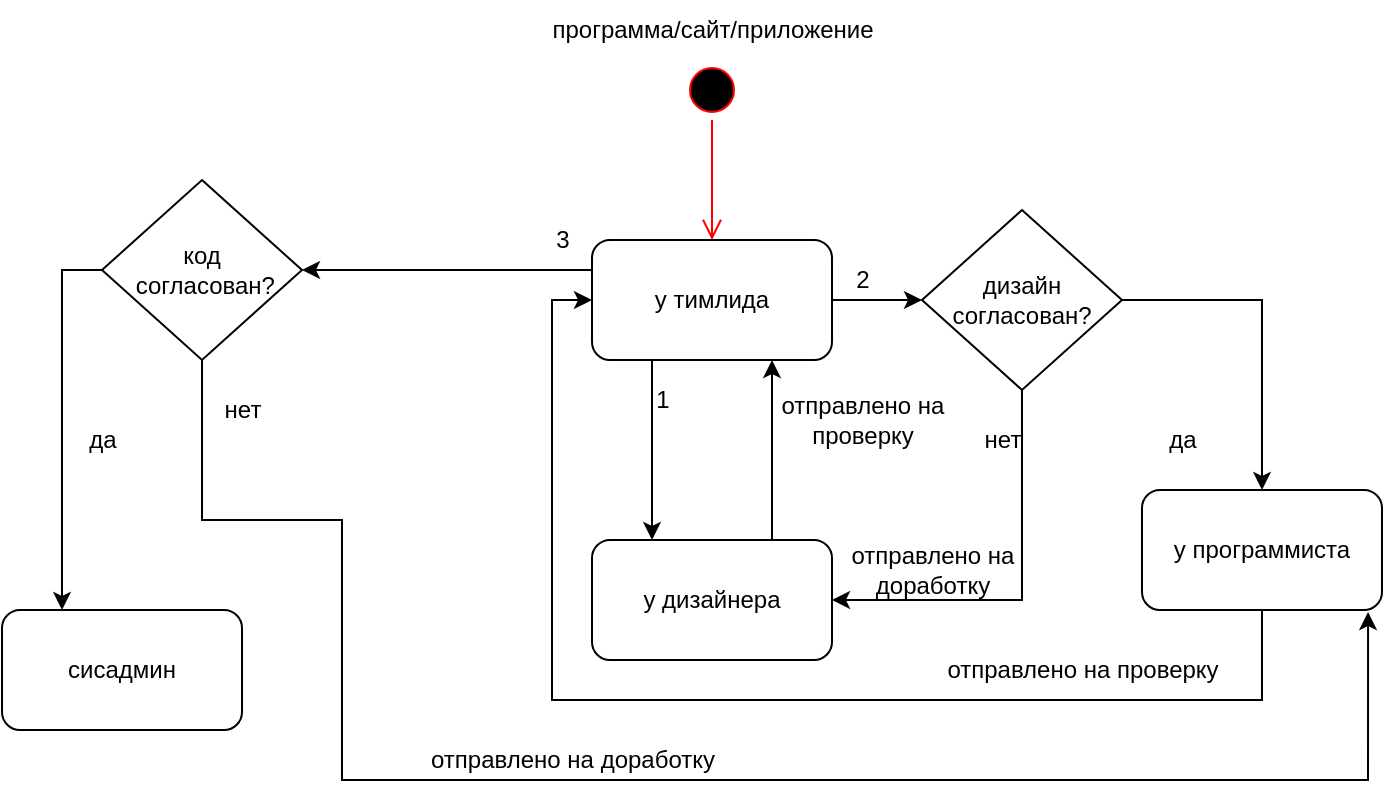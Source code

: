 <mxfile version="20.7.4" type="github">
  <diagram id="RBW8YgJ8qPyRojSvBMn7" name="Страница 1">
    <mxGraphModel dx="880" dy="452" grid="1" gridSize="10" guides="1" tooltips="1" connect="1" arrows="1" fold="1" page="1" pageScale="1" pageWidth="827" pageHeight="1169" math="0" shadow="0">
      <root>
        <mxCell id="0" />
        <mxCell id="1" parent="0" />
        <mxCell id="bIkbWOuWZjCxLQXO5dHz-1" value="" style="ellipse;html=1;shape=startState;fillColor=#000000;strokeColor=#ff0000;" vertex="1" parent="1">
          <mxGeometry x="340" y="40" width="30" height="30" as="geometry" />
        </mxCell>
        <mxCell id="bIkbWOuWZjCxLQXO5dHz-2" value="" style="edgeStyle=orthogonalEdgeStyle;html=1;verticalAlign=bottom;endArrow=open;endSize=8;strokeColor=#ff0000;rounded=0;" edge="1" source="bIkbWOuWZjCxLQXO5dHz-1" parent="1">
          <mxGeometry relative="1" as="geometry">
            <mxPoint x="355" y="130" as="targetPoint" />
          </mxGeometry>
        </mxCell>
        <mxCell id="bIkbWOuWZjCxLQXO5dHz-3" value="программа/сайт/приложение" style="text;html=1;align=center;verticalAlign=middle;resizable=0;points=[];autosize=1;strokeColor=none;fillColor=none;" vertex="1" parent="1">
          <mxGeometry x="265" y="10" width="180" height="30" as="geometry" />
        </mxCell>
        <mxCell id="bIkbWOuWZjCxLQXO5dHz-16" style="edgeStyle=orthogonalEdgeStyle;rounded=0;orthogonalLoop=1;jettySize=auto;html=1;exitX=0.25;exitY=1;exitDx=0;exitDy=0;entryX=0.25;entryY=0;entryDx=0;entryDy=0;" edge="1" parent="1" source="bIkbWOuWZjCxLQXO5dHz-5" target="bIkbWOuWZjCxLQXO5dHz-6">
          <mxGeometry relative="1" as="geometry" />
        </mxCell>
        <mxCell id="bIkbWOuWZjCxLQXO5dHz-20" style="edgeStyle=orthogonalEdgeStyle;rounded=0;orthogonalLoop=1;jettySize=auto;html=1;exitX=1;exitY=0.5;exitDx=0;exitDy=0;entryX=0;entryY=0.5;entryDx=0;entryDy=0;" edge="1" parent="1" source="bIkbWOuWZjCxLQXO5dHz-5" target="bIkbWOuWZjCxLQXO5dHz-15">
          <mxGeometry relative="1" as="geometry" />
        </mxCell>
        <mxCell id="bIkbWOuWZjCxLQXO5dHz-28" style="edgeStyle=orthogonalEdgeStyle;rounded=0;orthogonalLoop=1;jettySize=auto;html=1;exitX=0;exitY=0.25;exitDx=0;exitDy=0;" edge="1" parent="1" source="bIkbWOuWZjCxLQXO5dHz-5">
          <mxGeometry relative="1" as="geometry">
            <mxPoint x="150" y="145" as="targetPoint" />
          </mxGeometry>
        </mxCell>
        <mxCell id="bIkbWOuWZjCxLQXO5dHz-5" value="у тимлида" style="rounded=1;whiteSpace=wrap;html=1;" vertex="1" parent="1">
          <mxGeometry x="295" y="130" width="120" height="60" as="geometry" />
        </mxCell>
        <mxCell id="bIkbWOuWZjCxLQXO5dHz-17" style="edgeStyle=orthogonalEdgeStyle;rounded=0;orthogonalLoop=1;jettySize=auto;html=1;exitX=0.75;exitY=0;exitDx=0;exitDy=0;entryX=0.75;entryY=1;entryDx=0;entryDy=0;" edge="1" parent="1" source="bIkbWOuWZjCxLQXO5dHz-6" target="bIkbWOuWZjCxLQXO5dHz-5">
          <mxGeometry relative="1" as="geometry" />
        </mxCell>
        <mxCell id="bIkbWOuWZjCxLQXO5dHz-6" value="у дизайнера" style="rounded=1;whiteSpace=wrap;html=1;" vertex="1" parent="1">
          <mxGeometry x="295" y="280" width="120" height="60" as="geometry" />
        </mxCell>
        <mxCell id="bIkbWOuWZjCxLQXO5dHz-8" value="отправлено на&lt;br&gt;доработку" style="text;html=1;align=center;verticalAlign=middle;resizable=0;points=[];autosize=1;strokeColor=none;fillColor=none;" vertex="1" parent="1">
          <mxGeometry x="415" y="275" width="100" height="40" as="geometry" />
        </mxCell>
        <mxCell id="bIkbWOuWZjCxLQXO5dHz-26" style="edgeStyle=orthogonalEdgeStyle;rounded=0;orthogonalLoop=1;jettySize=auto;html=1;exitX=0.5;exitY=1;exitDx=0;exitDy=0;entryX=0;entryY=0.5;entryDx=0;entryDy=0;" edge="1" parent="1" source="bIkbWOuWZjCxLQXO5dHz-10" target="bIkbWOuWZjCxLQXO5dHz-5">
          <mxGeometry relative="1" as="geometry">
            <Array as="points">
              <mxPoint x="630" y="360" />
              <mxPoint x="275" y="360" />
              <mxPoint x="275" y="160" />
            </Array>
          </mxGeometry>
        </mxCell>
        <mxCell id="bIkbWOuWZjCxLQXO5dHz-10" value="у программиста" style="rounded=1;whiteSpace=wrap;html=1;" vertex="1" parent="1">
          <mxGeometry x="570" y="255" width="120" height="60" as="geometry" />
        </mxCell>
        <mxCell id="bIkbWOuWZjCxLQXO5dHz-21" style="edgeStyle=orthogonalEdgeStyle;rounded=0;orthogonalLoop=1;jettySize=auto;html=1;exitX=1;exitY=0.5;exitDx=0;exitDy=0;" edge="1" parent="1" source="bIkbWOuWZjCxLQXO5dHz-15" target="bIkbWOuWZjCxLQXO5dHz-10">
          <mxGeometry relative="1" as="geometry" />
        </mxCell>
        <mxCell id="bIkbWOuWZjCxLQXO5dHz-23" style="edgeStyle=orthogonalEdgeStyle;rounded=0;orthogonalLoop=1;jettySize=auto;html=1;exitX=0.5;exitY=1;exitDx=0;exitDy=0;entryX=1;entryY=0.5;entryDx=0;entryDy=0;" edge="1" parent="1" source="bIkbWOuWZjCxLQXO5dHz-15" target="bIkbWOuWZjCxLQXO5dHz-6">
          <mxGeometry relative="1" as="geometry" />
        </mxCell>
        <mxCell id="bIkbWOuWZjCxLQXO5dHz-15" value="дизайн согласован?" style="rhombus;whiteSpace=wrap;html=1;" vertex="1" parent="1">
          <mxGeometry x="460" y="115" width="100" height="90" as="geometry" />
        </mxCell>
        <mxCell id="bIkbWOuWZjCxLQXO5dHz-19" value="отправлено на&lt;br&gt;проверку" style="text;html=1;align=center;verticalAlign=middle;resizable=0;points=[];autosize=1;strokeColor=none;fillColor=none;" vertex="1" parent="1">
          <mxGeometry x="380" y="200" width="100" height="40" as="geometry" />
        </mxCell>
        <mxCell id="bIkbWOuWZjCxLQXO5dHz-22" value="да" style="text;html=1;align=center;verticalAlign=middle;resizable=0;points=[];autosize=1;strokeColor=none;fillColor=none;" vertex="1" parent="1">
          <mxGeometry x="570" y="215" width="40" height="30" as="geometry" />
        </mxCell>
        <mxCell id="bIkbWOuWZjCxLQXO5dHz-24" value="нет" style="text;html=1;align=center;verticalAlign=middle;resizable=0;points=[];autosize=1;strokeColor=none;fillColor=none;" vertex="1" parent="1">
          <mxGeometry x="480" y="215" width="40" height="30" as="geometry" />
        </mxCell>
        <mxCell id="bIkbWOuWZjCxLQXO5dHz-25" value="сисадмин" style="rounded=1;whiteSpace=wrap;html=1;" vertex="1" parent="1">
          <mxGeometry y="315" width="120" height="60" as="geometry" />
        </mxCell>
        <mxCell id="bIkbWOuWZjCxLQXO5dHz-27" value="отправлено на проверку" style="text;html=1;align=center;verticalAlign=middle;resizable=0;points=[];autosize=1;strokeColor=none;fillColor=none;" vertex="1" parent="1">
          <mxGeometry x="460" y="330" width="160" height="30" as="geometry" />
        </mxCell>
        <mxCell id="bIkbWOuWZjCxLQXO5dHz-32" style="edgeStyle=orthogonalEdgeStyle;rounded=0;orthogonalLoop=1;jettySize=auto;html=1;exitX=0;exitY=0.5;exitDx=0;exitDy=0;entryX=0.25;entryY=0;entryDx=0;entryDy=0;" edge="1" parent="1" source="bIkbWOuWZjCxLQXO5dHz-29" target="bIkbWOuWZjCxLQXO5dHz-25">
          <mxGeometry relative="1" as="geometry" />
        </mxCell>
        <mxCell id="bIkbWOuWZjCxLQXO5dHz-34" style="edgeStyle=orthogonalEdgeStyle;rounded=0;orthogonalLoop=1;jettySize=auto;html=1;exitX=0.5;exitY=1;exitDx=0;exitDy=0;entryX=0.942;entryY=1.017;entryDx=0;entryDy=0;entryPerimeter=0;" edge="1" parent="1" source="bIkbWOuWZjCxLQXO5dHz-29" target="bIkbWOuWZjCxLQXO5dHz-10">
          <mxGeometry relative="1" as="geometry">
            <Array as="points">
              <mxPoint x="100" y="270" />
              <mxPoint x="170" y="270" />
              <mxPoint x="170" y="400" />
              <mxPoint x="683" y="400" />
            </Array>
          </mxGeometry>
        </mxCell>
        <mxCell id="bIkbWOuWZjCxLQXO5dHz-29" value="код&lt;br&gt;&amp;nbsp;согласован?" style="rhombus;whiteSpace=wrap;html=1;" vertex="1" parent="1">
          <mxGeometry x="50" y="100" width="100" height="90" as="geometry" />
        </mxCell>
        <mxCell id="bIkbWOuWZjCxLQXO5dHz-31" value="да" style="text;html=1;align=center;verticalAlign=middle;resizable=0;points=[];autosize=1;strokeColor=none;fillColor=none;" vertex="1" parent="1">
          <mxGeometry x="30" y="215" width="40" height="30" as="geometry" />
        </mxCell>
        <mxCell id="bIkbWOuWZjCxLQXO5dHz-35" value="нет" style="text;html=1;align=center;verticalAlign=middle;resizable=0;points=[];autosize=1;strokeColor=none;fillColor=none;" vertex="1" parent="1">
          <mxGeometry x="100" y="200" width="40" height="30" as="geometry" />
        </mxCell>
        <mxCell id="bIkbWOuWZjCxLQXO5dHz-37" value="отправлено на доработку" style="text;html=1;align=center;verticalAlign=middle;resizable=0;points=[];autosize=1;strokeColor=none;fillColor=none;" vertex="1" parent="1">
          <mxGeometry x="200" y="375" width="170" height="30" as="geometry" />
        </mxCell>
        <mxCell id="bIkbWOuWZjCxLQXO5dHz-38" value="1" style="text;html=1;align=center;verticalAlign=middle;resizable=0;points=[];autosize=1;strokeColor=none;fillColor=none;" vertex="1" parent="1">
          <mxGeometry x="315" y="195" width="30" height="30" as="geometry" />
        </mxCell>
        <mxCell id="bIkbWOuWZjCxLQXO5dHz-40" value="2" style="text;html=1;align=center;verticalAlign=middle;resizable=0;points=[];autosize=1;strokeColor=none;fillColor=none;" vertex="1" parent="1">
          <mxGeometry x="415" y="135" width="30" height="30" as="geometry" />
        </mxCell>
        <mxCell id="bIkbWOuWZjCxLQXO5dHz-41" value="3" style="text;html=1;align=center;verticalAlign=middle;resizable=0;points=[];autosize=1;strokeColor=none;fillColor=none;" vertex="1" parent="1">
          <mxGeometry x="265" y="115" width="30" height="30" as="geometry" />
        </mxCell>
      </root>
    </mxGraphModel>
  </diagram>
</mxfile>
